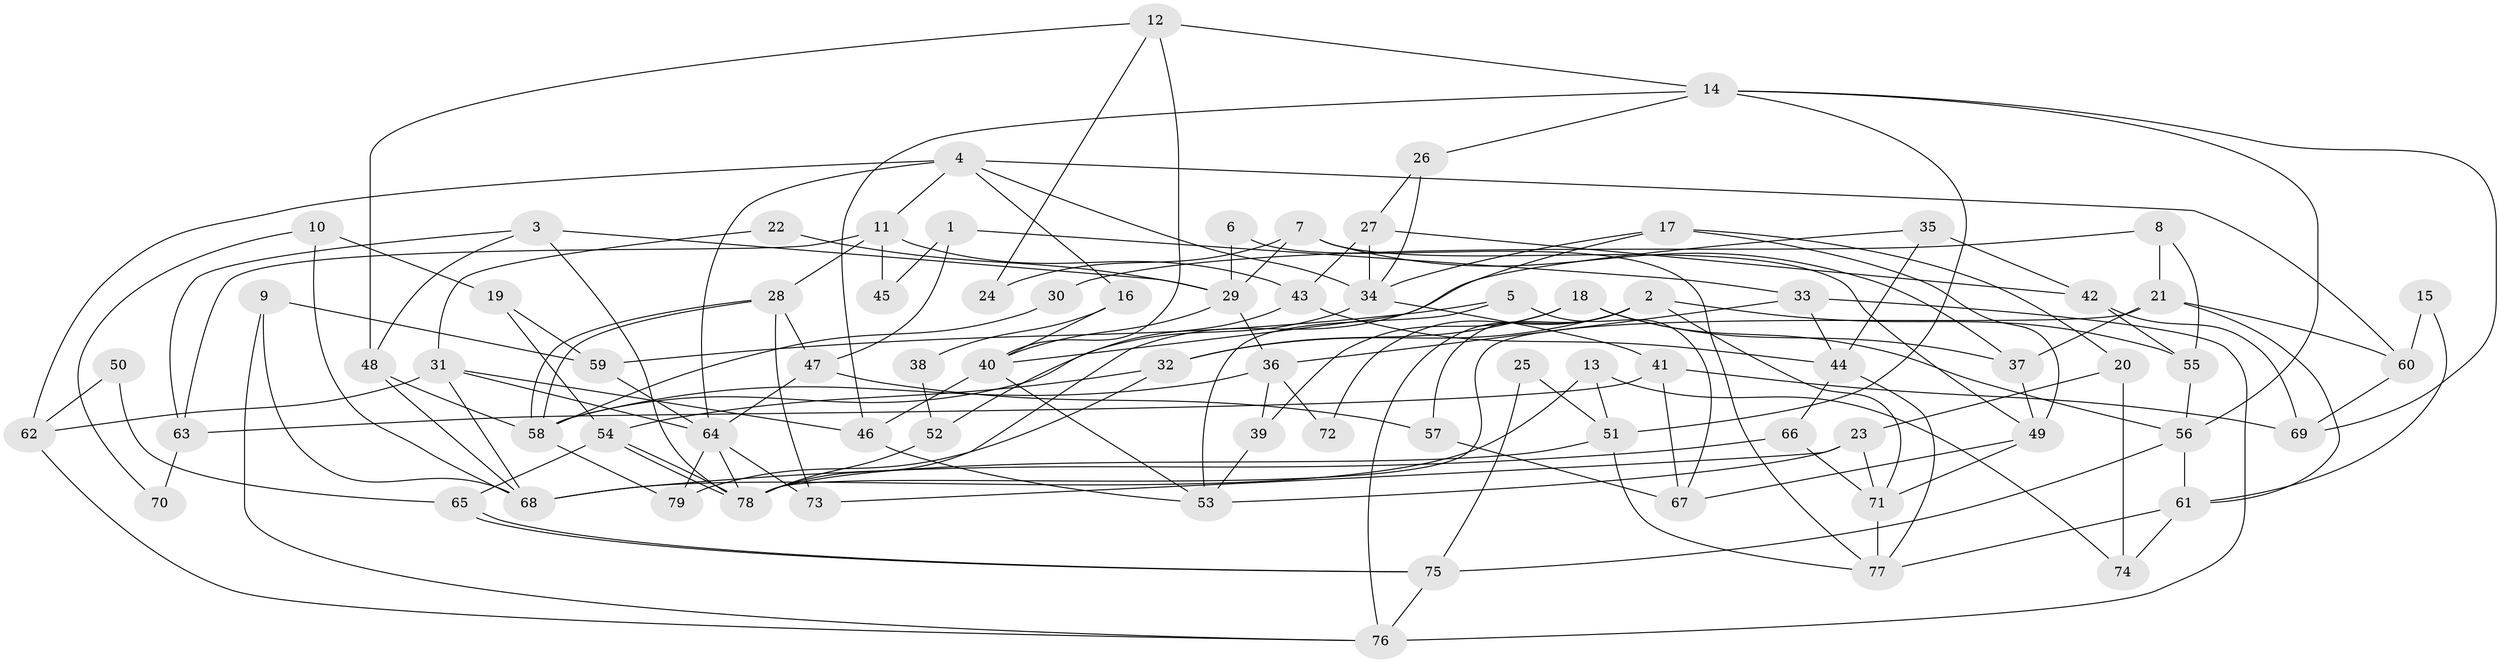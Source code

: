 // coarse degree distribution, {5: 0.1836734693877551, 7: 0.12244897959183673, 8: 0.061224489795918366, 2: 0.14285714285714285, 3: 0.10204081632653061, 6: 0.12244897959183673, 4: 0.20408163265306123, 9: 0.04081632653061224, 12: 0.02040816326530612}
// Generated by graph-tools (version 1.1) at 2025/52/02/27/25 19:52:04]
// undirected, 79 vertices, 158 edges
graph export_dot {
graph [start="1"]
  node [color=gray90,style=filled];
  1;
  2;
  3;
  4;
  5;
  6;
  7;
  8;
  9;
  10;
  11;
  12;
  13;
  14;
  15;
  16;
  17;
  18;
  19;
  20;
  21;
  22;
  23;
  24;
  25;
  26;
  27;
  28;
  29;
  30;
  31;
  32;
  33;
  34;
  35;
  36;
  37;
  38;
  39;
  40;
  41;
  42;
  43;
  44;
  45;
  46;
  47;
  48;
  49;
  50;
  51;
  52;
  53;
  54;
  55;
  56;
  57;
  58;
  59;
  60;
  61;
  62;
  63;
  64;
  65;
  66;
  67;
  68;
  69;
  70;
  71;
  72;
  73;
  74;
  75;
  76;
  77;
  78;
  79;
  1 -- 33;
  1 -- 47;
  1 -- 45;
  2 -- 71;
  2 -- 32;
  2 -- 55;
  2 -- 57;
  2 -- 72;
  2 -- 76;
  3 -- 29;
  3 -- 78;
  3 -- 48;
  3 -- 63;
  4 -- 11;
  4 -- 64;
  4 -- 16;
  4 -- 34;
  4 -- 60;
  4 -- 62;
  5 -- 59;
  5 -- 67;
  5 -- 53;
  6 -- 29;
  6 -- 77;
  7 -- 37;
  7 -- 29;
  7 -- 24;
  7 -- 49;
  8 -- 21;
  8 -- 55;
  8 -- 30;
  9 -- 68;
  9 -- 76;
  9 -- 59;
  10 -- 68;
  10 -- 19;
  10 -- 70;
  11 -- 28;
  11 -- 63;
  11 -- 43;
  11 -- 45;
  12 -- 14;
  12 -- 48;
  12 -- 24;
  12 -- 40;
  13 -- 68;
  13 -- 74;
  13 -- 51;
  14 -- 51;
  14 -- 69;
  14 -- 26;
  14 -- 46;
  14 -- 56;
  15 -- 61;
  15 -- 60;
  16 -- 40;
  16 -- 38;
  17 -- 78;
  17 -- 34;
  17 -- 20;
  17 -- 49;
  18 -- 56;
  18 -- 39;
  18 -- 32;
  18 -- 37;
  19 -- 54;
  19 -- 59;
  20 -- 23;
  20 -- 74;
  21 -- 60;
  21 -- 37;
  21 -- 61;
  21 -- 78;
  22 -- 29;
  22 -- 31;
  23 -- 71;
  23 -- 53;
  23 -- 73;
  25 -- 51;
  25 -- 75;
  26 -- 27;
  26 -- 34;
  27 -- 43;
  27 -- 34;
  27 -- 42;
  28 -- 73;
  28 -- 58;
  28 -- 58;
  28 -- 47;
  29 -- 40;
  29 -- 36;
  30 -- 58;
  31 -- 62;
  31 -- 46;
  31 -- 64;
  31 -- 68;
  32 -- 79;
  32 -- 54;
  33 -- 44;
  33 -- 76;
  33 -- 36;
  34 -- 41;
  34 -- 58;
  35 -- 40;
  35 -- 44;
  35 -- 42;
  36 -- 58;
  36 -- 39;
  36 -- 72;
  37 -- 49;
  38 -- 52;
  39 -- 53;
  40 -- 53;
  40 -- 46;
  41 -- 67;
  41 -- 63;
  41 -- 69;
  42 -- 55;
  42 -- 69;
  43 -- 44;
  43 -- 52;
  44 -- 77;
  44 -- 66;
  46 -- 53;
  47 -- 64;
  47 -- 57;
  48 -- 58;
  48 -- 68;
  49 -- 67;
  49 -- 71;
  50 -- 62;
  50 -- 65;
  51 -- 78;
  51 -- 77;
  52 -- 78;
  54 -- 78;
  54 -- 78;
  54 -- 65;
  55 -- 56;
  56 -- 61;
  56 -- 75;
  57 -- 67;
  58 -- 79;
  59 -- 64;
  60 -- 69;
  61 -- 74;
  61 -- 77;
  62 -- 76;
  63 -- 70;
  64 -- 78;
  64 -- 73;
  64 -- 79;
  65 -- 75;
  65 -- 75;
  66 -- 71;
  66 -- 68;
  71 -- 77;
  75 -- 76;
}
